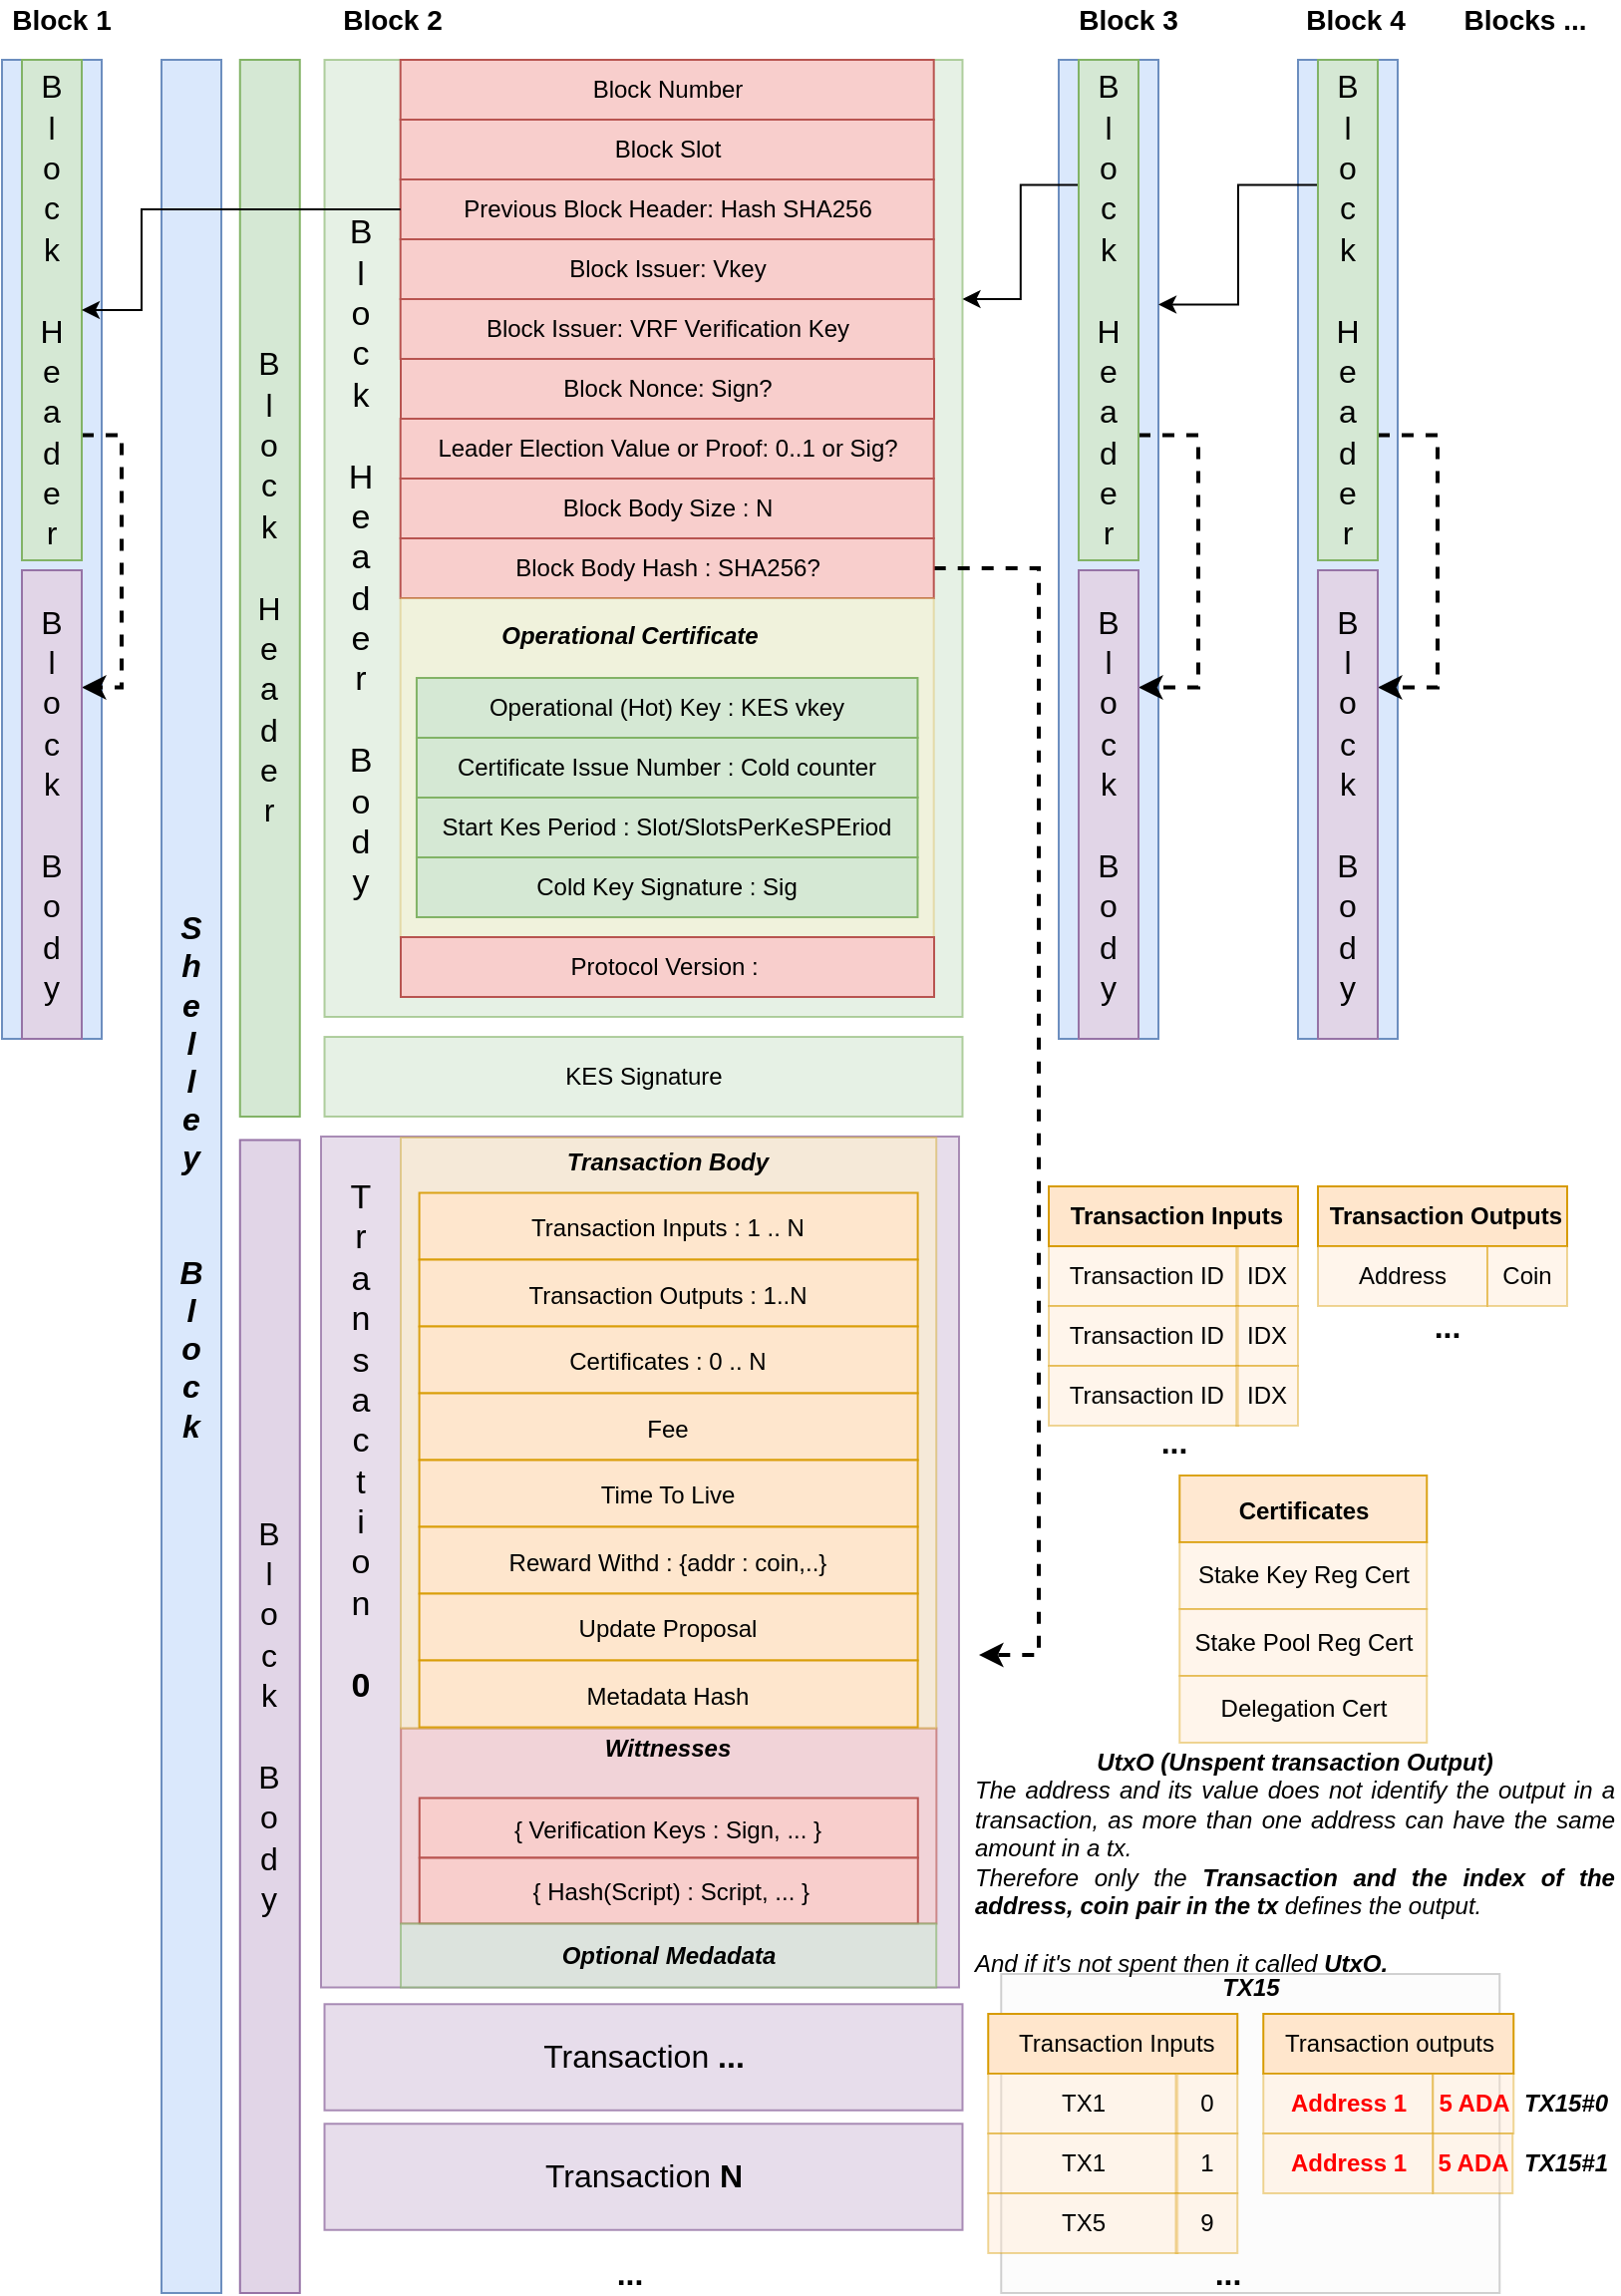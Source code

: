 <mxfile version="13.4.0" type="github">
  <diagram id="uTPT8sLcpa1e0BykbdLk" name="Page-1">
    <mxGraphModel dx="1257" dy="599" grid="1" gridSize="10" guides="1" tooltips="1" connect="1" arrows="1" fold="1" page="1" pageScale="1" pageWidth="827" pageHeight="1169" math="0" shadow="0">
      <root>
        <mxCell id="0" />
        <mxCell id="1" parent="0" />
        <mxCell id="1TYJ5KsrgFMn8mMMUmhc-1" value="&lt;font style=&quot;font-size: 16px&quot;&gt;&lt;br&gt;&lt;/font&gt;" style="rounded=0;whiteSpace=wrap;html=1;fontSize=17;align=center;fillColor=#e1d5e7;strokeColor=#9673a6;opacity=80;" parent="1" vertex="1">
          <mxGeometry x="170" y="580" width="320" height="426.75" as="geometry" />
        </mxCell>
        <mxCell id="1TYJ5KsrgFMn8mMMUmhc-99" value="" style="rounded=0;whiteSpace=wrap;html=1;fontSize=17;align=center;fillColor=#f8cecc;strokeColor=#b85450;opacity=60;" parent="1" vertex="1">
          <mxGeometry x="210.08" y="876.75" width="268.6" height="98" as="geometry" />
        </mxCell>
        <mxCell id="1TYJ5KsrgFMn8mMMUmhc-72" value="" style="rounded=0;whiteSpace=wrap;html=1;fontSize=12;fillColor=#f5f5f5;strokeColor=#666666;fontColor=#333333;opacity=30;" parent="1" vertex="1">
          <mxGeometry x="511.13" y="1000" width="250" height="160" as="geometry" />
        </mxCell>
        <mxCell id="0y1YGnhRQW68st4rbFYn-91" value="" style="rounded=0;whiteSpace=wrap;html=1;fontSize=17;align=center;fillColor=#d5e8d4;strokeColor=#82b366;opacity=60;" parent="1" vertex="1">
          <mxGeometry x="171.75" y="40" width="320" height="480" as="geometry" />
        </mxCell>
        <mxCell id="0y1YGnhRQW68st4rbFYn-69" value="" style="rounded=0;whiteSpace=wrap;html=1;fontSize=17;opacity=60;align=center;fillColor=#fff2cc;strokeColor=#d6b656;" parent="1" vertex="1">
          <mxGeometry x="210" y="580.5" width="268.6" height="296.25" as="geometry" />
        </mxCell>
        <mxCell id="0y1YGnhRQW68st4rbFYn-2" value="&lt;font style=&quot;font-size: 16px&quot;&gt;&lt;b&gt;&lt;i&gt;S&lt;br&gt;h&lt;br&gt;e&lt;br&gt;l&lt;br&gt;l&lt;br&gt;e&lt;br&gt;y&lt;br&gt;&lt;br&gt;&amp;nbsp;&lt;br&gt;B&lt;br&gt;l&lt;br&gt;o&lt;br&gt;c&lt;br&gt;k&lt;/i&gt;&lt;/b&gt;&lt;/font&gt;" style="rounded=0;whiteSpace=wrap;html=1;align=center;fillColor=#dae8fc;strokeColor=#6c8ebf;" parent="1" vertex="1">
          <mxGeometry x="90" y="40" width="30" height="1120" as="geometry" />
        </mxCell>
        <mxCell id="0y1YGnhRQW68st4rbFYn-4" value="Previous Block Header: Hash SHA256" style="rounded=0;whiteSpace=wrap;html=1;fillColor=#f8cecc;strokeColor=#b85450;" parent="1" vertex="1">
          <mxGeometry x="209.85" y="100" width="267.5" height="30" as="geometry" />
        </mxCell>
        <mxCell id="0y1YGnhRQW68st4rbFYn-5" value="Block Issuer: Vkey" style="rounded=0;whiteSpace=wrap;html=1;fillColor=#f8cecc;strokeColor=#b85450;align=center;" parent="1" vertex="1">
          <mxGeometry x="209.85" y="130" width="267.5" height="30" as="geometry" />
        </mxCell>
        <mxCell id="0y1YGnhRQW68st4rbFYn-6" value="Block Issuer: VRF Verification Key" style="rounded=0;whiteSpace=wrap;html=1;fillColor=#f8cecc;strokeColor=#b85450;align=center;" parent="1" vertex="1">
          <mxGeometry x="209.85" y="160" width="267.5" height="30" as="geometry" />
        </mxCell>
        <mxCell id="0y1YGnhRQW68st4rbFYn-9" value="Block Nonce: Sign?" style="rounded=0;whiteSpace=wrap;html=1;fillColor=#f8cecc;strokeColor=#b85450;align=center;" parent="1" vertex="1">
          <mxGeometry x="210" y="190" width="267.5" height="30" as="geometry" />
        </mxCell>
        <mxCell id="0y1YGnhRQW68st4rbFYn-12" value="Leader Election Value or Proof: 0..1 or Sig?" style="rounded=0;whiteSpace=wrap;html=1;fillColor=#f8cecc;strokeColor=#b85450;align=center;" parent="1" vertex="1">
          <mxGeometry x="209.85" y="220" width="267.5" height="30" as="geometry" />
        </mxCell>
        <mxCell id="0y1YGnhRQW68st4rbFYn-14" value="Block Body Size : N" style="rounded=0;whiteSpace=wrap;html=1;fillColor=#f8cecc;strokeColor=#b85450;align=center;" parent="1" vertex="1">
          <mxGeometry x="209.85" y="250" width="267.5" height="30" as="geometry" />
        </mxCell>
        <mxCell id="1TYJ5KsrgFMn8mMMUmhc-37" style="edgeStyle=orthogonalEdgeStyle;rounded=0;orthogonalLoop=1;jettySize=auto;html=1;fontSize=12;dashed=1;strokeWidth=2;" parent="1" source="0y1YGnhRQW68st4rbFYn-15" edge="1">
          <mxGeometry relative="1" as="geometry">
            <Array as="points">
              <mxPoint x="530" y="295" />
              <mxPoint x="530" y="840" />
            </Array>
            <mxPoint x="500" y="840" as="targetPoint" />
          </mxGeometry>
        </mxCell>
        <mxCell id="0y1YGnhRQW68st4rbFYn-15" value="Block Body Hash : SHA256?" style="rounded=0;whiteSpace=wrap;html=1;fillColor=#f8cecc;strokeColor=#b85450;align=center;" parent="1" vertex="1">
          <mxGeometry x="209.85" y="280" width="267.5" height="30" as="geometry" />
        </mxCell>
        <mxCell id="0y1YGnhRQW68st4rbFYn-16" value="" style="rounded=0;whiteSpace=wrap;html=1;fillColor=#fff2cc;strokeColor=#d6b656;align=center;opacity=40;" parent="1" vertex="1">
          <mxGeometry x="209.85" y="310" width="267.5" height="170" as="geometry" />
        </mxCell>
        <mxCell id="0y1YGnhRQW68st4rbFYn-17" value="Operational (Hot) Key : KES vkey" style="rounded=0;whiteSpace=wrap;html=1;fillColor=#d5e8d4;strokeColor=#82b366;align=center;" parent="1" vertex="1">
          <mxGeometry x="217.98" y="350" width="251.25" height="30" as="geometry" />
        </mxCell>
        <mxCell id="0y1YGnhRQW68st4rbFYn-18" value="Operational Certificate" style="text;html=1;strokeColor=none;fillColor=none;align=center;verticalAlign=middle;whiteSpace=wrap;rounded=0;fontStyle=3" parent="1" vertex="1">
          <mxGeometry x="254.85" y="314" width="140" height="30" as="geometry" />
        </mxCell>
        <mxCell id="0y1YGnhRQW68st4rbFYn-19" value="Certificate Issue Number : Cold counter" style="rounded=0;whiteSpace=wrap;html=1;fillColor=#d5e8d4;strokeColor=#82b366;align=center;" parent="1" vertex="1">
          <mxGeometry x="217.98" y="380" width="251.25" height="30" as="geometry" />
        </mxCell>
        <mxCell id="0y1YGnhRQW68st4rbFYn-20" value="Start Kes Period : Slot/SlotsPerKeSPEriod" style="rounded=0;whiteSpace=wrap;html=1;fillColor=#d5e8d4;strokeColor=#82b366;align=center;" parent="1" vertex="1">
          <mxGeometry x="217.98" y="410" width="251.25" height="30" as="geometry" />
        </mxCell>
        <mxCell id="0y1YGnhRQW68st4rbFYn-21" value="Cold Key Signature : Sig" style="rounded=0;whiteSpace=wrap;html=1;fillColor=#d5e8d4;strokeColor=#82b366;align=center;" parent="1" vertex="1">
          <mxGeometry x="217.98" y="440" width="251.25" height="30" as="geometry" />
        </mxCell>
        <mxCell id="0y1YGnhRQW68st4rbFYn-22" value="Protocol Version :&amp;nbsp;" style="rounded=0;whiteSpace=wrap;html=1;fillColor=#f8cecc;strokeColor=#b85450;align=center;" parent="1" vertex="1">
          <mxGeometry x="210" y="480" width="267.5" height="30" as="geometry" />
        </mxCell>
        <mxCell id="0y1YGnhRQW68st4rbFYn-36" value="&amp;nbsp;Transaction ID" style="rounded=0;whiteSpace=wrap;html=1;fontSize=12;opacity=40;align=center;fillColor=#ffe6cc;strokeColor=#d79b00;" parent="1" vertex="1">
          <mxGeometry x="535" y="635" width="95" height="30" as="geometry" />
        </mxCell>
        <mxCell id="0y1YGnhRQW68st4rbFYn-38" value="IDX" style="rounded=0;whiteSpace=wrap;html=1;fontSize=12;opacity=40;align=center;fillColor=#ffe6cc;strokeColor=#d79b00;" parent="1" vertex="1">
          <mxGeometry x="629.13" y="635" width="30.87" height="30" as="geometry" />
        </mxCell>
        <mxCell id="0y1YGnhRQW68st4rbFYn-45" value="&lt;font style=&quot;font-size: 12px&quot;&gt;&lt;b&gt;&lt;i&gt;Transaction Body&lt;/i&gt;&lt;/b&gt;&lt;/font&gt;" style="text;html=1;strokeColor=none;fillColor=none;align=center;verticalAlign=middle;whiteSpace=wrap;rounded=0;fontSize=17;opacity=40;" parent="1" vertex="1">
          <mxGeometry x="268.6" y="581.75" width="150" height="20" as="geometry" />
        </mxCell>
        <mxCell id="0y1YGnhRQW68st4rbFYn-46" value="&lt;font style=&quot;font-size: 12px&quot;&gt;Transaction Inputs : 1 .. N&lt;/font&gt;" style="rounded=0;whiteSpace=wrap;html=1;fontSize=17;opacity=90;align=center;fillColor=#ffe6cc;strokeColor=#d79b00;imageHeight=24;" parent="1" vertex="1">
          <mxGeometry x="219.3" y="608.25" width="250" height="33.5" as="geometry" />
        </mxCell>
        <mxCell id="0y1YGnhRQW68st4rbFYn-47" value="&lt;font style=&quot;font-size: 12px&quot;&gt;Transaction Outputs : 1..N&lt;/font&gt;" style="rounded=0;whiteSpace=wrap;html=1;fontSize=17;opacity=90;align=center;fillColor=#ffe6cc;strokeColor=#d79b00;imageHeight=24;" parent="1" vertex="1">
          <mxGeometry x="219.3" y="641.75" width="250" height="33.5" as="geometry" />
        </mxCell>
        <mxCell id="0y1YGnhRQW68st4rbFYn-48" value="&lt;font style=&quot;font-size: 12px&quot;&gt;Certificates : 0 .. N&lt;/font&gt;" style="rounded=0;whiteSpace=wrap;html=1;fontSize=17;opacity=90;align=center;fillColor=#ffe6cc;strokeColor=#d79b00;imageHeight=24;" parent="1" vertex="1">
          <mxGeometry x="219.3" y="675.25" width="250" height="33.5" as="geometry" />
        </mxCell>
        <mxCell id="0y1YGnhRQW68st4rbFYn-49" value="&lt;font style=&quot;font-size: 12px&quot;&gt;Fee&lt;/font&gt;" style="rounded=0;whiteSpace=wrap;html=1;fontSize=17;opacity=90;align=center;fillColor=#ffe6cc;strokeColor=#d79b00;imageHeight=24;" parent="1" vertex="1">
          <mxGeometry x="219.3" y="708.75" width="250" height="33.5" as="geometry" />
        </mxCell>
        <mxCell id="0y1YGnhRQW68st4rbFYn-50" value="&lt;font style=&quot;font-size: 12px&quot;&gt;Time To Live&lt;/font&gt;" style="rounded=0;whiteSpace=wrap;html=1;fontSize=17;opacity=90;align=center;fillColor=#ffe6cc;strokeColor=#d79b00;imageHeight=24;" parent="1" vertex="1">
          <mxGeometry x="219.3" y="742.25" width="250" height="33.5" as="geometry" />
        </mxCell>
        <mxCell id="0y1YGnhRQW68st4rbFYn-51" value="&lt;font style=&quot;font-size: 12px&quot;&gt;Reward Withd : {addr : coin,..}&lt;/font&gt;" style="rounded=0;whiteSpace=wrap;html=1;fontSize=17;opacity=90;align=center;fillColor=#ffe6cc;strokeColor=#d79b00;imageHeight=24;" parent="1" vertex="1">
          <mxGeometry x="219.3" y="775.75" width="250" height="33.5" as="geometry" />
        </mxCell>
        <mxCell id="0y1YGnhRQW68st4rbFYn-52" value="&lt;font style=&quot;font-size: 12px&quot;&gt;Update Proposal&lt;/font&gt;" style="rounded=0;whiteSpace=wrap;html=1;fontSize=17;opacity=90;align=center;fillColor=#ffe6cc;strokeColor=#d79b00;imageHeight=24;" parent="1" vertex="1">
          <mxGeometry x="219.3" y="809.25" width="250" height="33.5" as="geometry" />
        </mxCell>
        <mxCell id="0y1YGnhRQW68st4rbFYn-53" value="&lt;font style=&quot;font-size: 12px&quot;&gt;Metadata Hash&lt;/font&gt;" style="rounded=0;whiteSpace=wrap;html=1;fontSize=17;opacity=90;align=center;fillColor=#ffe6cc;strokeColor=#d79b00;imageHeight=24;" parent="1" vertex="1">
          <mxGeometry x="219.3" y="842.75" width="250" height="33.5" as="geometry" />
        </mxCell>
        <mxCell id="0y1YGnhRQW68st4rbFYn-54" value="&lt;font style=&quot;font-size: 12px&quot;&gt;{ Verification Keys : Sign, ... }&lt;/font&gt;" style="rounded=0;whiteSpace=wrap;html=1;fontSize=17;align=center;fillColor=#f8cecc;strokeColor=#b85450;" parent="1" vertex="1">
          <mxGeometry x="219.38" y="911.75" width="250" height="30" as="geometry" />
        </mxCell>
        <mxCell id="0y1YGnhRQW68st4rbFYn-55" value="&lt;font style=&quot;font-size: 12px&quot;&gt;&amp;nbsp;{ Hash(Script) : Script, ... }&lt;/font&gt;" style="rounded=0;whiteSpace=wrap;html=1;fontSize=17;align=center;fillColor=#f8cecc;strokeColor=#b85450;" parent="1" vertex="1">
          <mxGeometry x="219.38" y="941.75" width="250" height="33" as="geometry" />
        </mxCell>
        <mxCell id="0y1YGnhRQW68st4rbFYn-56" value="&lt;font style=&quot;font-size: 12px;&quot;&gt;Optional Medadata&lt;/font&gt;" style="rounded=0;whiteSpace=wrap;html=1;fontSize=12;align=center;fillColor=#d5e8d4;strokeColor=#82b366;fontStyle=3;opacity=60;" parent="1" vertex="1">
          <mxGeometry x="210" y="974.75" width="268.6" height="32" as="geometry" />
        </mxCell>
        <mxCell id="0y1YGnhRQW68st4rbFYn-87" value="&lt;font style=&quot;font-size: 16px&quot;&gt;B&lt;br&gt;l&lt;br&gt;o&lt;br&gt;c&lt;br&gt;k&lt;br&gt;&amp;nbsp;&lt;br&gt;H&lt;br&gt;e&lt;br&gt;a&lt;br&gt;d&lt;br&gt;e&lt;br&gt;r&lt;/font&gt;" style="rounded=0;whiteSpace=wrap;html=1;fontSize=17;align=center;fillColor=#d5e8d4;strokeColor=#82b366;" parent="1" vertex="1">
          <mxGeometry x="129.38" y="40" width="30" height="530" as="geometry" />
        </mxCell>
        <mxCell id="0y1YGnhRQW68st4rbFYn-88" value="&lt;font style=&quot;font-size: 16px&quot;&gt;B&lt;br&gt;l&lt;br&gt;o&lt;br&gt;c&lt;br&gt;k&lt;br&gt;&amp;nbsp;&lt;br&gt;B&lt;br&gt;o&lt;br&gt;d&lt;br&gt;y&lt;/font&gt;" style="rounded=0;whiteSpace=wrap;html=1;fontSize=17;align=center;fillColor=#e1d5e7;strokeColor=#9673a6;" parent="1" vertex="1">
          <mxGeometry x="129.38" y="581.75" width="30" height="578.25" as="geometry" />
        </mxCell>
        <mxCell id="0y1YGnhRQW68st4rbFYn-90" value="&lt;font style=&quot;font-size: 12px&quot;&gt;KES Signature&lt;br style=&quot;font-size: 12px&quot;&gt;&lt;/font&gt;" style="rounded=0;whiteSpace=wrap;html=1;fontSize=12;align=center;fillColor=#d5e8d4;strokeColor=#82b366;opacity=60;" parent="1" vertex="1">
          <mxGeometry x="171.75" y="530" width="320" height="40" as="geometry" />
        </mxCell>
        <mxCell id="0y1YGnhRQW68st4rbFYn-101" value="..." style="text;html=1;strokeColor=none;fillColor=none;align=center;verticalAlign=middle;whiteSpace=wrap;rounded=0;fontSize=16;opacity=60;fontStyle=1" parent="1" vertex="1">
          <mxGeometry x="304.85" y="1140" width="40" height="20" as="geometry" />
        </mxCell>
        <mxCell id="1TYJ5KsrgFMn8mMMUmhc-2" value="B&lt;br style=&quot;font-size: 17px&quot;&gt;l&lt;br style=&quot;font-size: 17px&quot;&gt;o&lt;br style=&quot;font-size: 17px&quot;&gt;c&lt;br style=&quot;font-size: 17px&quot;&gt;k&lt;br style=&quot;font-size: 17px&quot;&gt;&amp;nbsp;&lt;br&gt;H&lt;br style=&quot;font-size: 17px&quot;&gt;e&lt;br style=&quot;font-size: 17px&quot;&gt;a&lt;br style=&quot;font-size: 17px&quot;&gt;d&lt;br style=&quot;font-size: 17px&quot;&gt;e&lt;br style=&quot;font-size: 17px&quot;&gt;r&lt;br style=&quot;font-size: 17px&quot;&gt;&amp;nbsp;&lt;br style=&quot;font-size: 17px&quot;&gt;B&lt;br style=&quot;font-size: 17px&quot;&gt;o&lt;br style=&quot;font-size: 17px&quot;&gt;d&lt;br style=&quot;font-size: 17px&quot;&gt;y" style="text;html=1;strokeColor=none;fillColor=none;align=center;verticalAlign=middle;whiteSpace=wrap;rounded=0;fontSize=17;" parent="1" vertex="1">
          <mxGeometry x="170" y="120" width="40" height="340" as="geometry" />
        </mxCell>
        <mxCell id="1TYJ5KsrgFMn8mMMUmhc-3" value="T&lt;br&gt;r&lt;br&gt;a&lt;br&gt;n&lt;br&gt;s&lt;br&gt;a&lt;br&gt;c&lt;br&gt;t&lt;br&gt;i&lt;br&gt;o&lt;br&gt;n&lt;br&gt;&lt;br&gt;&lt;b&gt;0&lt;/b&gt;" style="text;html=1;strokeColor=none;fillColor=none;align=center;verticalAlign=middle;whiteSpace=wrap;rounded=0;fontSize=17;" parent="1" vertex="1">
          <mxGeometry x="169.85" y="563.25" width="40" height="340" as="geometry" />
        </mxCell>
        <mxCell id="1TYJ5KsrgFMn8mMMUmhc-5" value="&lt;font style=&quot;font-size: 16px&quot;&gt;Transaction &lt;b&gt;...&lt;/b&gt;&lt;br&gt;&lt;/font&gt;" style="rounded=0;whiteSpace=wrap;html=1;fontSize=17;align=center;fillColor=#e1d5e7;strokeColor=#9673a6;opacity=80;" parent="1" vertex="1">
          <mxGeometry x="171.75" y="1015.13" width="320" height="53.25" as="geometry" />
        </mxCell>
        <mxCell id="1TYJ5KsrgFMn8mMMUmhc-6" value="&lt;font style=&quot;font-size: 16px&quot;&gt;Transaction &lt;b&gt;N&lt;/b&gt;&lt;br&gt;&lt;/font&gt;" style="rounded=0;whiteSpace=wrap;html=1;fontSize=17;align=center;fillColor=#e1d5e7;strokeColor=#9673a6;opacity=80;" parent="1" vertex="1">
          <mxGeometry x="171.75" y="1075.13" width="320" height="53.25" as="geometry" />
        </mxCell>
        <mxCell id="1TYJ5KsrgFMn8mMMUmhc-14" value="" style="rounded=0;whiteSpace=wrap;html=1;align=center;fillColor=#dae8fc;strokeColor=#6c8ebf;" parent="1" vertex="1">
          <mxGeometry x="10" y="40" width="50" height="491" as="geometry" />
        </mxCell>
        <mxCell id="1TYJ5KsrgFMn8mMMUmhc-40" style="edgeStyle=orthogonalEdgeStyle;rounded=0;orthogonalLoop=1;jettySize=auto;html=1;exitX=1;exitY=0.75;exitDx=0;exitDy=0;entryX=1;entryY=0.25;entryDx=0;entryDy=0;dashed=1;strokeWidth=2;fontSize=12;" parent="1" source="1TYJ5KsrgFMn8mMMUmhc-15" target="1TYJ5KsrgFMn8mMMUmhc-16" edge="1">
          <mxGeometry relative="1" as="geometry" />
        </mxCell>
        <mxCell id="1TYJ5KsrgFMn8mMMUmhc-15" value="&lt;font style=&quot;font-size: 16px&quot;&gt;B&lt;br&gt;l&lt;br&gt;o&lt;br&gt;c&lt;br&gt;k&lt;br&gt;&amp;nbsp;&lt;br&gt;H&lt;br&gt;e&lt;br&gt;a&lt;br&gt;d&lt;br&gt;e&lt;br&gt;r&lt;/font&gt;" style="rounded=0;whiteSpace=wrap;html=1;fontSize=17;align=center;fillColor=#d5e8d4;strokeColor=#82b366;" parent="1" vertex="1">
          <mxGeometry x="20" y="40" width="30" height="251" as="geometry" />
        </mxCell>
        <mxCell id="1TYJ5KsrgFMn8mMMUmhc-16" value="&lt;font style=&quot;font-size: 16px&quot;&gt;B&lt;br&gt;l&lt;br&gt;o&lt;br&gt;c&lt;br&gt;k&lt;br&gt;&amp;nbsp;&lt;br&gt;B&lt;br&gt;o&lt;br&gt;d&lt;br&gt;y&lt;/font&gt;" style="rounded=0;whiteSpace=wrap;html=1;fontSize=17;align=center;fillColor=#e1d5e7;strokeColor=#9673a6;" parent="1" vertex="1">
          <mxGeometry x="20" y="296" width="30" height="235" as="geometry" />
        </mxCell>
        <mxCell id="1TYJ5KsrgFMn8mMMUmhc-20" value="" style="rounded=0;whiteSpace=wrap;html=1;align=center;fillColor=#dae8fc;strokeColor=#6c8ebf;" parent="1" vertex="1">
          <mxGeometry x="540" y="40" width="50" height="491" as="geometry" />
        </mxCell>
        <mxCell id="1TYJ5KsrgFMn8mMMUmhc-27" style="edgeStyle=orthogonalEdgeStyle;rounded=0;orthogonalLoop=1;jettySize=auto;html=1;fontSize=12;exitX=0;exitY=0.25;exitDx=0;exitDy=0;entryX=1;entryY=0.25;entryDx=0;entryDy=0;" parent="1" source="1TYJ5KsrgFMn8mMMUmhc-21" target="0y1YGnhRQW68st4rbFYn-91" edge="1">
          <mxGeometry relative="1" as="geometry">
            <mxPoint x="500" y="120" as="targetPoint" />
          </mxGeometry>
        </mxCell>
        <mxCell id="1TYJ5KsrgFMn8mMMUmhc-38" style="edgeStyle=orthogonalEdgeStyle;rounded=0;orthogonalLoop=1;jettySize=auto;html=1;entryX=1;entryY=0.25;entryDx=0;entryDy=0;dashed=1;fontSize=12;exitX=1;exitY=0.75;exitDx=0;exitDy=0;strokeWidth=2;" parent="1" source="1TYJ5KsrgFMn8mMMUmhc-21" target="1TYJ5KsrgFMn8mMMUmhc-22" edge="1">
          <mxGeometry relative="1" as="geometry">
            <Array as="points">
              <mxPoint x="610" y="228" />
              <mxPoint x="610" y="355" />
            </Array>
          </mxGeometry>
        </mxCell>
        <mxCell id="1TYJ5KsrgFMn8mMMUmhc-21" value="&lt;font style=&quot;font-size: 16px&quot;&gt;B&lt;br&gt;l&lt;br&gt;o&lt;br&gt;c&lt;br&gt;k&lt;br&gt;&amp;nbsp;&lt;br&gt;H&lt;br&gt;e&lt;br&gt;a&lt;br&gt;d&lt;br&gt;e&lt;br&gt;r&lt;/font&gt;" style="rounded=0;whiteSpace=wrap;html=1;fontSize=17;align=center;fillColor=#d5e8d4;strokeColor=#82b366;" parent="1" vertex="1">
          <mxGeometry x="550" y="40" width="30" height="251" as="geometry" />
        </mxCell>
        <mxCell id="1TYJ5KsrgFMn8mMMUmhc-22" value="&lt;font style=&quot;font-size: 16px&quot;&gt;B&lt;br&gt;l&lt;br&gt;o&lt;br&gt;c&lt;br&gt;k&lt;br&gt;&amp;nbsp;&lt;br&gt;B&lt;br&gt;o&lt;br&gt;d&lt;br&gt;y&lt;/font&gt;" style="rounded=0;whiteSpace=wrap;html=1;fontSize=17;align=center;fillColor=#e1d5e7;strokeColor=#9673a6;" parent="1" vertex="1">
          <mxGeometry x="550" y="296" width="30" height="235" as="geometry" />
        </mxCell>
        <mxCell id="1TYJ5KsrgFMn8mMMUmhc-23" value="" style="rounded=0;whiteSpace=wrap;html=1;align=center;fillColor=#dae8fc;strokeColor=#6c8ebf;" parent="1" vertex="1">
          <mxGeometry x="660" y="40" width="50" height="491" as="geometry" />
        </mxCell>
        <mxCell id="1TYJ5KsrgFMn8mMMUmhc-34" style="edgeStyle=orthogonalEdgeStyle;rounded=0;orthogonalLoop=1;jettySize=auto;html=1;entryX=1;entryY=0.25;entryDx=0;entryDy=0;fontSize=12;exitX=0;exitY=0.25;exitDx=0;exitDy=0;" parent="1" source="1TYJ5KsrgFMn8mMMUmhc-24" target="1TYJ5KsrgFMn8mMMUmhc-20" edge="1">
          <mxGeometry relative="1" as="geometry" />
        </mxCell>
        <mxCell id="1TYJ5KsrgFMn8mMMUmhc-39" style="edgeStyle=orthogonalEdgeStyle;rounded=0;orthogonalLoop=1;jettySize=auto;html=1;exitX=1;exitY=0.75;exitDx=0;exitDy=0;entryX=1;entryY=0.25;entryDx=0;entryDy=0;dashed=1;strokeWidth=2;fontSize=12;" parent="1" source="1TYJ5KsrgFMn8mMMUmhc-24" target="1TYJ5KsrgFMn8mMMUmhc-25" edge="1">
          <mxGeometry relative="1" as="geometry">
            <Array as="points">
              <mxPoint x="730" y="228" />
              <mxPoint x="730" y="355" />
            </Array>
          </mxGeometry>
        </mxCell>
        <mxCell id="1TYJ5KsrgFMn8mMMUmhc-24" value="&lt;font style=&quot;font-size: 16px&quot;&gt;B&lt;br&gt;l&lt;br&gt;o&lt;br&gt;c&lt;br&gt;k&lt;br&gt;&amp;nbsp;&lt;br&gt;H&lt;br&gt;e&lt;br&gt;a&lt;br&gt;d&lt;br&gt;e&lt;br&gt;r&lt;/font&gt;" style="rounded=0;whiteSpace=wrap;html=1;fontSize=17;align=center;fillColor=#d5e8d4;strokeColor=#82b366;" parent="1" vertex="1">
          <mxGeometry x="670" y="40" width="30" height="251" as="geometry" />
        </mxCell>
        <mxCell id="1TYJ5KsrgFMn8mMMUmhc-25" value="&lt;font style=&quot;font-size: 16px&quot;&gt;B&lt;br&gt;l&lt;br&gt;o&lt;br&gt;c&lt;br&gt;k&lt;br&gt;&amp;nbsp;&lt;br&gt;B&lt;br&gt;o&lt;br&gt;d&lt;br&gt;y&lt;/font&gt;" style="rounded=0;whiteSpace=wrap;html=1;fontSize=17;align=center;fillColor=#e1d5e7;strokeColor=#9673a6;" parent="1" vertex="1">
          <mxGeometry x="670" y="296" width="30" height="235" as="geometry" />
        </mxCell>
        <mxCell id="1TYJ5KsrgFMn8mMMUmhc-30" value="&lt;font style=&quot;font-size: 12px&quot;&gt;Certificates&lt;/font&gt;" style="rounded=0;whiteSpace=wrap;html=1;fontSize=17;opacity=90;align=center;fillColor=#ffe6cc;strokeColor=#d79b00;imageHeight=24;fontStyle=1" parent="1" vertex="1">
          <mxGeometry x="600.63" y="750" width="124" height="33.5" as="geometry" />
        </mxCell>
        <mxCell id="1TYJ5KsrgFMn8mMMUmhc-31" value="Stake Key Reg Cert" style="rounded=0;whiteSpace=wrap;html=1;fontSize=12;align=center;fillColor=#ffe6cc;strokeColor=#d79b00;opacity=40;" parent="1" vertex="1">
          <mxGeometry x="600.63" y="783.5" width="124" height="33.5" as="geometry" />
        </mxCell>
        <mxCell id="1TYJ5KsrgFMn8mMMUmhc-32" value="Stake Pool Reg Cert" style="rounded=0;whiteSpace=wrap;html=1;fontSize=12;align=center;fillColor=#ffe6cc;strokeColor=#d79b00;opacity=40;" parent="1" vertex="1">
          <mxGeometry x="600.63" y="817" width="124" height="33.5" as="geometry" />
        </mxCell>
        <mxCell id="1TYJ5KsrgFMn8mMMUmhc-33" value="Delegation Cert" style="rounded=0;whiteSpace=wrap;html=1;fontSize=12;align=center;fillColor=#ffe6cc;strokeColor=#d79b00;opacity=40;" parent="1" vertex="1">
          <mxGeometry x="600.63" y="850.5" width="124" height="33.5" as="geometry" />
        </mxCell>
        <mxCell id="1TYJ5KsrgFMn8mMMUmhc-42" value="Block 2" style="text;html=1;strokeColor=none;fillColor=none;align=center;verticalAlign=middle;whiteSpace=wrap;rounded=0;fontSize=14;opacity=60;fontStyle=1" parent="1" vertex="1">
          <mxGeometry x="171.75" y="10" width="68.25" height="20" as="geometry" />
        </mxCell>
        <mxCell id="1TYJ5KsrgFMn8mMMUmhc-43" value="Block 1" style="text;html=1;strokeColor=none;fillColor=none;align=center;verticalAlign=middle;whiteSpace=wrap;rounded=0;fontSize=14;opacity=60;fontStyle=1" parent="1" vertex="1">
          <mxGeometry x="10" y="10" width="60" height="20" as="geometry" />
        </mxCell>
        <mxCell id="1TYJ5KsrgFMn8mMMUmhc-44" value="Block 3" style="text;html=1;strokeColor=none;fillColor=none;align=center;verticalAlign=middle;whiteSpace=wrap;rounded=0;fontSize=14;opacity=60;fontStyle=1" parent="1" vertex="1">
          <mxGeometry x="540" y="10" width="70" height="20" as="geometry" />
        </mxCell>
        <mxCell id="1TYJ5KsrgFMn8mMMUmhc-45" value="Block 4" style="text;html=1;strokeColor=none;fillColor=none;align=center;verticalAlign=middle;whiteSpace=wrap;rounded=0;fontSize=14;opacity=60;fontStyle=1" parent="1" vertex="1">
          <mxGeometry x="660" y="10" width="58.25" height="20" as="geometry" />
        </mxCell>
        <mxCell id="1TYJ5KsrgFMn8mMMUmhc-48" value="Blocks&amp;nbsp;..." style="text;html=1;strokeColor=none;fillColor=none;align=center;verticalAlign=middle;whiteSpace=wrap;rounded=0;fontSize=14;opacity=60;fontStyle=1" parent="1" vertex="1">
          <mxGeometry x="740" y="10" width="68.25" height="20" as="geometry" />
        </mxCell>
        <mxCell id="1TYJ5KsrgFMn8mMMUmhc-49" value="&lt;font style=&quot;font-size: 12px&quot;&gt;&lt;b style=&quot;font-size: 12px&quot;&gt;&lt;i style=&quot;font-size: 12px&quot;&gt;TX15#0&lt;/i&gt;&lt;/b&gt;&lt;/font&gt;" style="text;html=1;strokeColor=none;fillColor=none;align=center;verticalAlign=middle;whiteSpace=wrap;rounded=0;fontSize=12;opacity=40;" parent="1" vertex="1">
          <mxGeometry x="767.63" y="1055" width="53" height="20" as="geometry" />
        </mxCell>
        <mxCell id="1TYJ5KsrgFMn8mMMUmhc-58" value="&amp;nbsp;Transaction Inputs" style="rounded=0;whiteSpace=wrap;html=1;fontSize=12;align=center;fillColor=#ffe6cc;strokeColor=#d79b00;fontStyle=1" parent="1" vertex="1">
          <mxGeometry x="535" y="605" width="125" height="30" as="geometry" />
        </mxCell>
        <mxCell id="1TYJ5KsrgFMn8mMMUmhc-63" value="&amp;nbsp;Transaction Outputs" style="rounded=0;whiteSpace=wrap;html=1;fontSize=12;align=center;fillColor=#ffe6cc;strokeColor=#d79b00;fontStyle=1" parent="1" vertex="1">
          <mxGeometry x="670" y="605" width="125" height="30" as="geometry" />
        </mxCell>
        <mxCell id="1TYJ5KsrgFMn8mMMUmhc-64" value="Address" style="rounded=0;whiteSpace=wrap;html=1;fontSize=12;opacity=40;align=center;fillColor=#ffe6cc;strokeColor=#d79b00;" parent="1" vertex="1">
          <mxGeometry x="670" y="635" width="85" height="30" as="geometry" />
        </mxCell>
        <mxCell id="1TYJ5KsrgFMn8mMMUmhc-65" value="Coin" style="rounded=0;whiteSpace=wrap;html=1;fontSize=12;opacity=40;align=center;fillColor=#ffe6cc;strokeColor=#d79b00;" parent="1" vertex="1">
          <mxGeometry x="755" y="635" width="40" height="30" as="geometry" />
        </mxCell>
        <mxCell id="1TYJ5KsrgFMn8mMMUmhc-66" value="..." style="text;html=1;strokeColor=none;fillColor=none;align=center;verticalAlign=middle;whiteSpace=wrap;rounded=0;fontSize=16;opacity=60;fontStyle=1" parent="1" vertex="1">
          <mxGeometry x="715" y="665" width="40" height="20" as="geometry" />
        </mxCell>
        <mxCell id="1TYJ5KsrgFMn8mMMUmhc-67" value="..." style="text;html=1;strokeColor=none;fillColor=none;align=center;verticalAlign=middle;whiteSpace=wrap;rounded=0;fontSize=16;opacity=60;fontStyle=1" parent="1" vertex="1">
          <mxGeometry x="577.5" y="723.25" width="40" height="20" as="geometry" />
        </mxCell>
        <mxCell id="1TYJ5KsrgFMn8mMMUmhc-68" value="&amp;nbsp;Transaction ID" style="rounded=0;whiteSpace=wrap;html=1;fontSize=12;opacity=40;align=center;fillColor=#ffe6cc;strokeColor=#d79b00;" parent="1" vertex="1">
          <mxGeometry x="535" y="665" width="95" height="30" as="geometry" />
        </mxCell>
        <mxCell id="1TYJ5KsrgFMn8mMMUmhc-69" value="IDX" style="rounded=0;whiteSpace=wrap;html=1;fontSize=12;opacity=40;align=center;fillColor=#ffe6cc;strokeColor=#d79b00;" parent="1" vertex="1">
          <mxGeometry x="629.13" y="665" width="30.87" height="30" as="geometry" />
        </mxCell>
        <mxCell id="1TYJ5KsrgFMn8mMMUmhc-70" value="&amp;nbsp;Transaction ID" style="rounded=0;whiteSpace=wrap;html=1;fontSize=12;opacity=40;align=center;fillColor=#ffe6cc;strokeColor=#d79b00;" parent="1" vertex="1">
          <mxGeometry x="535" y="695" width="95" height="30" as="geometry" />
        </mxCell>
        <mxCell id="1TYJ5KsrgFMn8mMMUmhc-71" value="IDX" style="rounded=0;whiteSpace=wrap;html=1;fontSize=12;opacity=40;align=center;fillColor=#ffe6cc;strokeColor=#d79b00;" parent="1" vertex="1">
          <mxGeometry x="629.13" y="695" width="30.87" height="30" as="geometry" />
        </mxCell>
        <mxCell id="1TYJ5KsrgFMn8mMMUmhc-73" value="&amp;nbsp;Transaction Inputs" style="rounded=0;whiteSpace=wrap;html=1;fontSize=12;align=center;fillColor=#ffe6cc;strokeColor=#d79b00;" parent="1" vertex="1">
          <mxGeometry x="504.63" y="1020" width="125" height="30" as="geometry" />
        </mxCell>
        <mxCell id="1TYJ5KsrgFMn8mMMUmhc-75" value="Transaction outputs" style="rounded=0;whiteSpace=wrap;html=1;fontSize=12;align=center;fillColor=#ffe6cc;strokeColor=#d79b00;" parent="1" vertex="1">
          <mxGeometry x="642.63" y="1020" width="125.5" height="30" as="geometry" />
        </mxCell>
        <mxCell id="1TYJ5KsrgFMn8mMMUmhc-78" value="TX1" style="rounded=0;whiteSpace=wrap;html=1;fontSize=12;opacity=40;align=center;fillColor=#ffe6cc;strokeColor=#d79b00;" parent="1" vertex="1">
          <mxGeometry x="504.63" y="1050" width="95" height="30" as="geometry" />
        </mxCell>
        <mxCell id="1TYJ5KsrgFMn8mMMUmhc-79" value="0" style="rounded=0;whiteSpace=wrap;html=1;fontSize=12;opacity=40;align=center;fillColor=#ffe6cc;strokeColor=#d79b00;" parent="1" vertex="1">
          <mxGeometry x="598.76" y="1050" width="30.87" height="30" as="geometry" />
        </mxCell>
        <mxCell id="1TYJ5KsrgFMn8mMMUmhc-80" value="Address 1" style="rounded=0;whiteSpace=wrap;html=1;fontSize=12;opacity=40;align=center;fillColor=#ffe6cc;strokeColor=#d79b00;fontColor=#FF0000;fontStyle=1" parent="1" vertex="1">
          <mxGeometry x="642.63" y="1050" width="85" height="30" as="geometry" />
        </mxCell>
        <mxCell id="1TYJ5KsrgFMn8mMMUmhc-81" value="5 ADA" style="rounded=0;whiteSpace=wrap;html=1;fontSize=12;opacity=40;align=center;fillColor=#ffe6cc;strokeColor=#d79b00;fontColor=#FF0000;fontStyle=1" parent="1" vertex="1">
          <mxGeometry x="727.63" y="1050" width="40.5" height="30" as="geometry" />
        </mxCell>
        <mxCell id="1TYJ5KsrgFMn8mMMUmhc-82" value="..." style="text;html=1;strokeColor=none;fillColor=none;align=center;verticalAlign=middle;whiteSpace=wrap;rounded=0;fontSize=16;opacity=60;fontStyle=1" parent="1" vertex="1">
          <mxGeometry x="605.13" y="1140" width="40" height="20" as="geometry" />
        </mxCell>
        <mxCell id="1TYJ5KsrgFMn8mMMUmhc-83" value="TX1" style="rounded=0;whiteSpace=wrap;html=1;fontSize=12;opacity=40;align=center;fillColor=#ffe6cc;strokeColor=#d79b00;" parent="1" vertex="1">
          <mxGeometry x="504.63" y="1080" width="95" height="30" as="geometry" />
        </mxCell>
        <mxCell id="1TYJ5KsrgFMn8mMMUmhc-84" value="1" style="rounded=0;whiteSpace=wrap;html=1;fontSize=12;opacity=40;align=center;fillColor=#ffe6cc;strokeColor=#d79b00;" parent="1" vertex="1">
          <mxGeometry x="598.76" y="1080" width="30.87" height="30" as="geometry" />
        </mxCell>
        <mxCell id="1TYJ5KsrgFMn8mMMUmhc-86" value="5 ADA" style="rounded=0;whiteSpace=wrap;html=1;fontSize=12;opacity=40;align=center;fillColor=#ffe6cc;strokeColor=#d79b00;fontColor=#FF0000;fontStyle=1" parent="1" vertex="1">
          <mxGeometry x="727.63" y="1080" width="40" height="30" as="geometry" />
        </mxCell>
        <mxCell id="1TYJ5KsrgFMn8mMMUmhc-87" value="TX5" style="rounded=0;whiteSpace=wrap;html=1;fontSize=12;opacity=40;align=center;fillColor=#ffe6cc;strokeColor=#d79b00;" parent="1" vertex="1">
          <mxGeometry x="504.63" y="1110" width="95" height="30" as="geometry" />
        </mxCell>
        <mxCell id="1TYJ5KsrgFMn8mMMUmhc-88" value="9" style="rounded=0;whiteSpace=wrap;html=1;fontSize=12;opacity=40;align=center;fillColor=#ffe6cc;strokeColor=#d79b00;" parent="1" vertex="1">
          <mxGeometry x="598.76" y="1110" width="30.87" height="30" as="geometry" />
        </mxCell>
        <mxCell id="1TYJ5KsrgFMn8mMMUmhc-89" value="Address 1" style="rounded=0;whiteSpace=wrap;html=1;fontSize=12;opacity=40;align=center;fillColor=#ffe6cc;strokeColor=#d79b00;fontColor=#FF0000;fontStyle=1" parent="1" vertex="1">
          <mxGeometry x="642.63" y="1080" width="85" height="30" as="geometry" />
        </mxCell>
        <mxCell id="1TYJ5KsrgFMn8mMMUmhc-94" value="&lt;font style=&quot;font-size: 12px&quot;&gt;&lt;b style=&quot;font-size: 12px&quot;&gt;&lt;i style=&quot;font-size: 12px&quot;&gt;TX15#1&lt;/i&gt;&lt;/b&gt;&lt;/font&gt;" style="text;html=1;strokeColor=none;fillColor=none;align=center;verticalAlign=middle;whiteSpace=wrap;rounded=0;fontSize=12;opacity=40;" parent="1" vertex="1">
          <mxGeometry x="767.63" y="1085" width="53" height="20" as="geometry" />
        </mxCell>
        <mxCell id="1TYJ5KsrgFMn8mMMUmhc-95" value="&lt;font style=&quot;font-size: 12px&quot;&gt;&lt;b style=&quot;font-size: 12px&quot;&gt;&lt;i style=&quot;font-size: 12px&quot;&gt;TX15&lt;/i&gt;&lt;/b&gt;&lt;/font&gt;" style="text;html=1;strokeColor=none;fillColor=none;align=center;verticalAlign=middle;whiteSpace=wrap;rounded=0;fontSize=12;opacity=40;" parent="1" vertex="1">
          <mxGeometry x="609.63" y="996.75" width="53" height="20" as="geometry" />
        </mxCell>
        <mxCell id="1TYJ5KsrgFMn8mMMUmhc-96" value="&lt;div&gt;&lt;i&gt;&lt;b&gt;UtxO (Unspent transaction Output)&lt;/b&gt;&lt;/i&gt;&lt;/div&gt;&lt;div style=&quot;text-align: justify&quot;&gt;&lt;i&gt;The address and its value does not identify the output in a transaction, as more than one address can have the same amount in a tx.&lt;/i&gt;&lt;/div&gt;&lt;div style=&quot;text-align: justify&quot;&gt;&lt;i&gt;Therefore only the &lt;b&gt;Transaction and the index of the address, coin pair in the tx&amp;nbsp;&lt;/b&gt;defines the output.&amp;nbsp;&lt;/i&gt;&lt;br&gt;&lt;/div&gt;&lt;div style=&quot;text-align: justify&quot;&gt;&lt;i&gt;&lt;br&gt;&lt;/i&gt;&lt;/div&gt;&lt;div style=&quot;text-align: justify&quot;&gt;&lt;i&gt;And if it&#39;s not spent then it called &lt;b&gt;UtxO.&lt;/b&gt;&lt;/i&gt;&lt;br&gt;&lt;/div&gt;" style="text;html=1;strokeColor=none;fillColor=none;align=center;verticalAlign=top;whiteSpace=wrap;rounded=0;fontSize=12;opacity=40;" parent="1" vertex="1">
          <mxGeometry x="497" y="880" width="323" height="120" as="geometry" />
        </mxCell>
        <mxCell id="1TYJ5KsrgFMn8mMMUmhc-100" value="&lt;font style=&quot;font-size: 12px&quot;&gt;&lt;b&gt;&lt;i&gt;Wittnesses&lt;/i&gt;&lt;/b&gt;&lt;/font&gt;" style="text;html=1;strokeColor=none;fillColor=none;align=center;verticalAlign=middle;whiteSpace=wrap;rounded=0;fontSize=17;opacity=40;" parent="1" vertex="1">
          <mxGeometry x="269.38" y="876.25" width="150" height="20" as="geometry" />
        </mxCell>
        <mxCell id="0y1YGnhRQW68st4rbFYn-7" value="Block Number" style="rounded=0;whiteSpace=wrap;html=1;fillColor=#f8cecc;strokeColor=#b85450;align=center;" parent="1" vertex="1">
          <mxGeometry x="209.85" y="40" width="267.5" height="30" as="geometry" />
        </mxCell>
        <mxCell id="j6M4M1rgheEFeJvFUjtu-2" value="Block Slot" style="rounded=0;whiteSpace=wrap;html=1;fillColor=#f8cecc;strokeColor=#b85450;align=center;" vertex="1" parent="1">
          <mxGeometry x="209.85" y="70" width="267.5" height="30" as="geometry" />
        </mxCell>
        <mxCell id="j6M4M1rgheEFeJvFUjtu-4" style="edgeStyle=orthogonalEdgeStyle;rounded=0;orthogonalLoop=1;jettySize=auto;html=1;entryX=1;entryY=0.5;entryDx=0;entryDy=0;" edge="1" parent="1" source="0y1YGnhRQW68st4rbFYn-4" target="1TYJ5KsrgFMn8mMMUmhc-15">
          <mxGeometry relative="1" as="geometry">
            <Array as="points">
              <mxPoint x="80" y="115" />
              <mxPoint x="80" y="166" />
            </Array>
          </mxGeometry>
        </mxCell>
      </root>
    </mxGraphModel>
  </diagram>
</mxfile>
